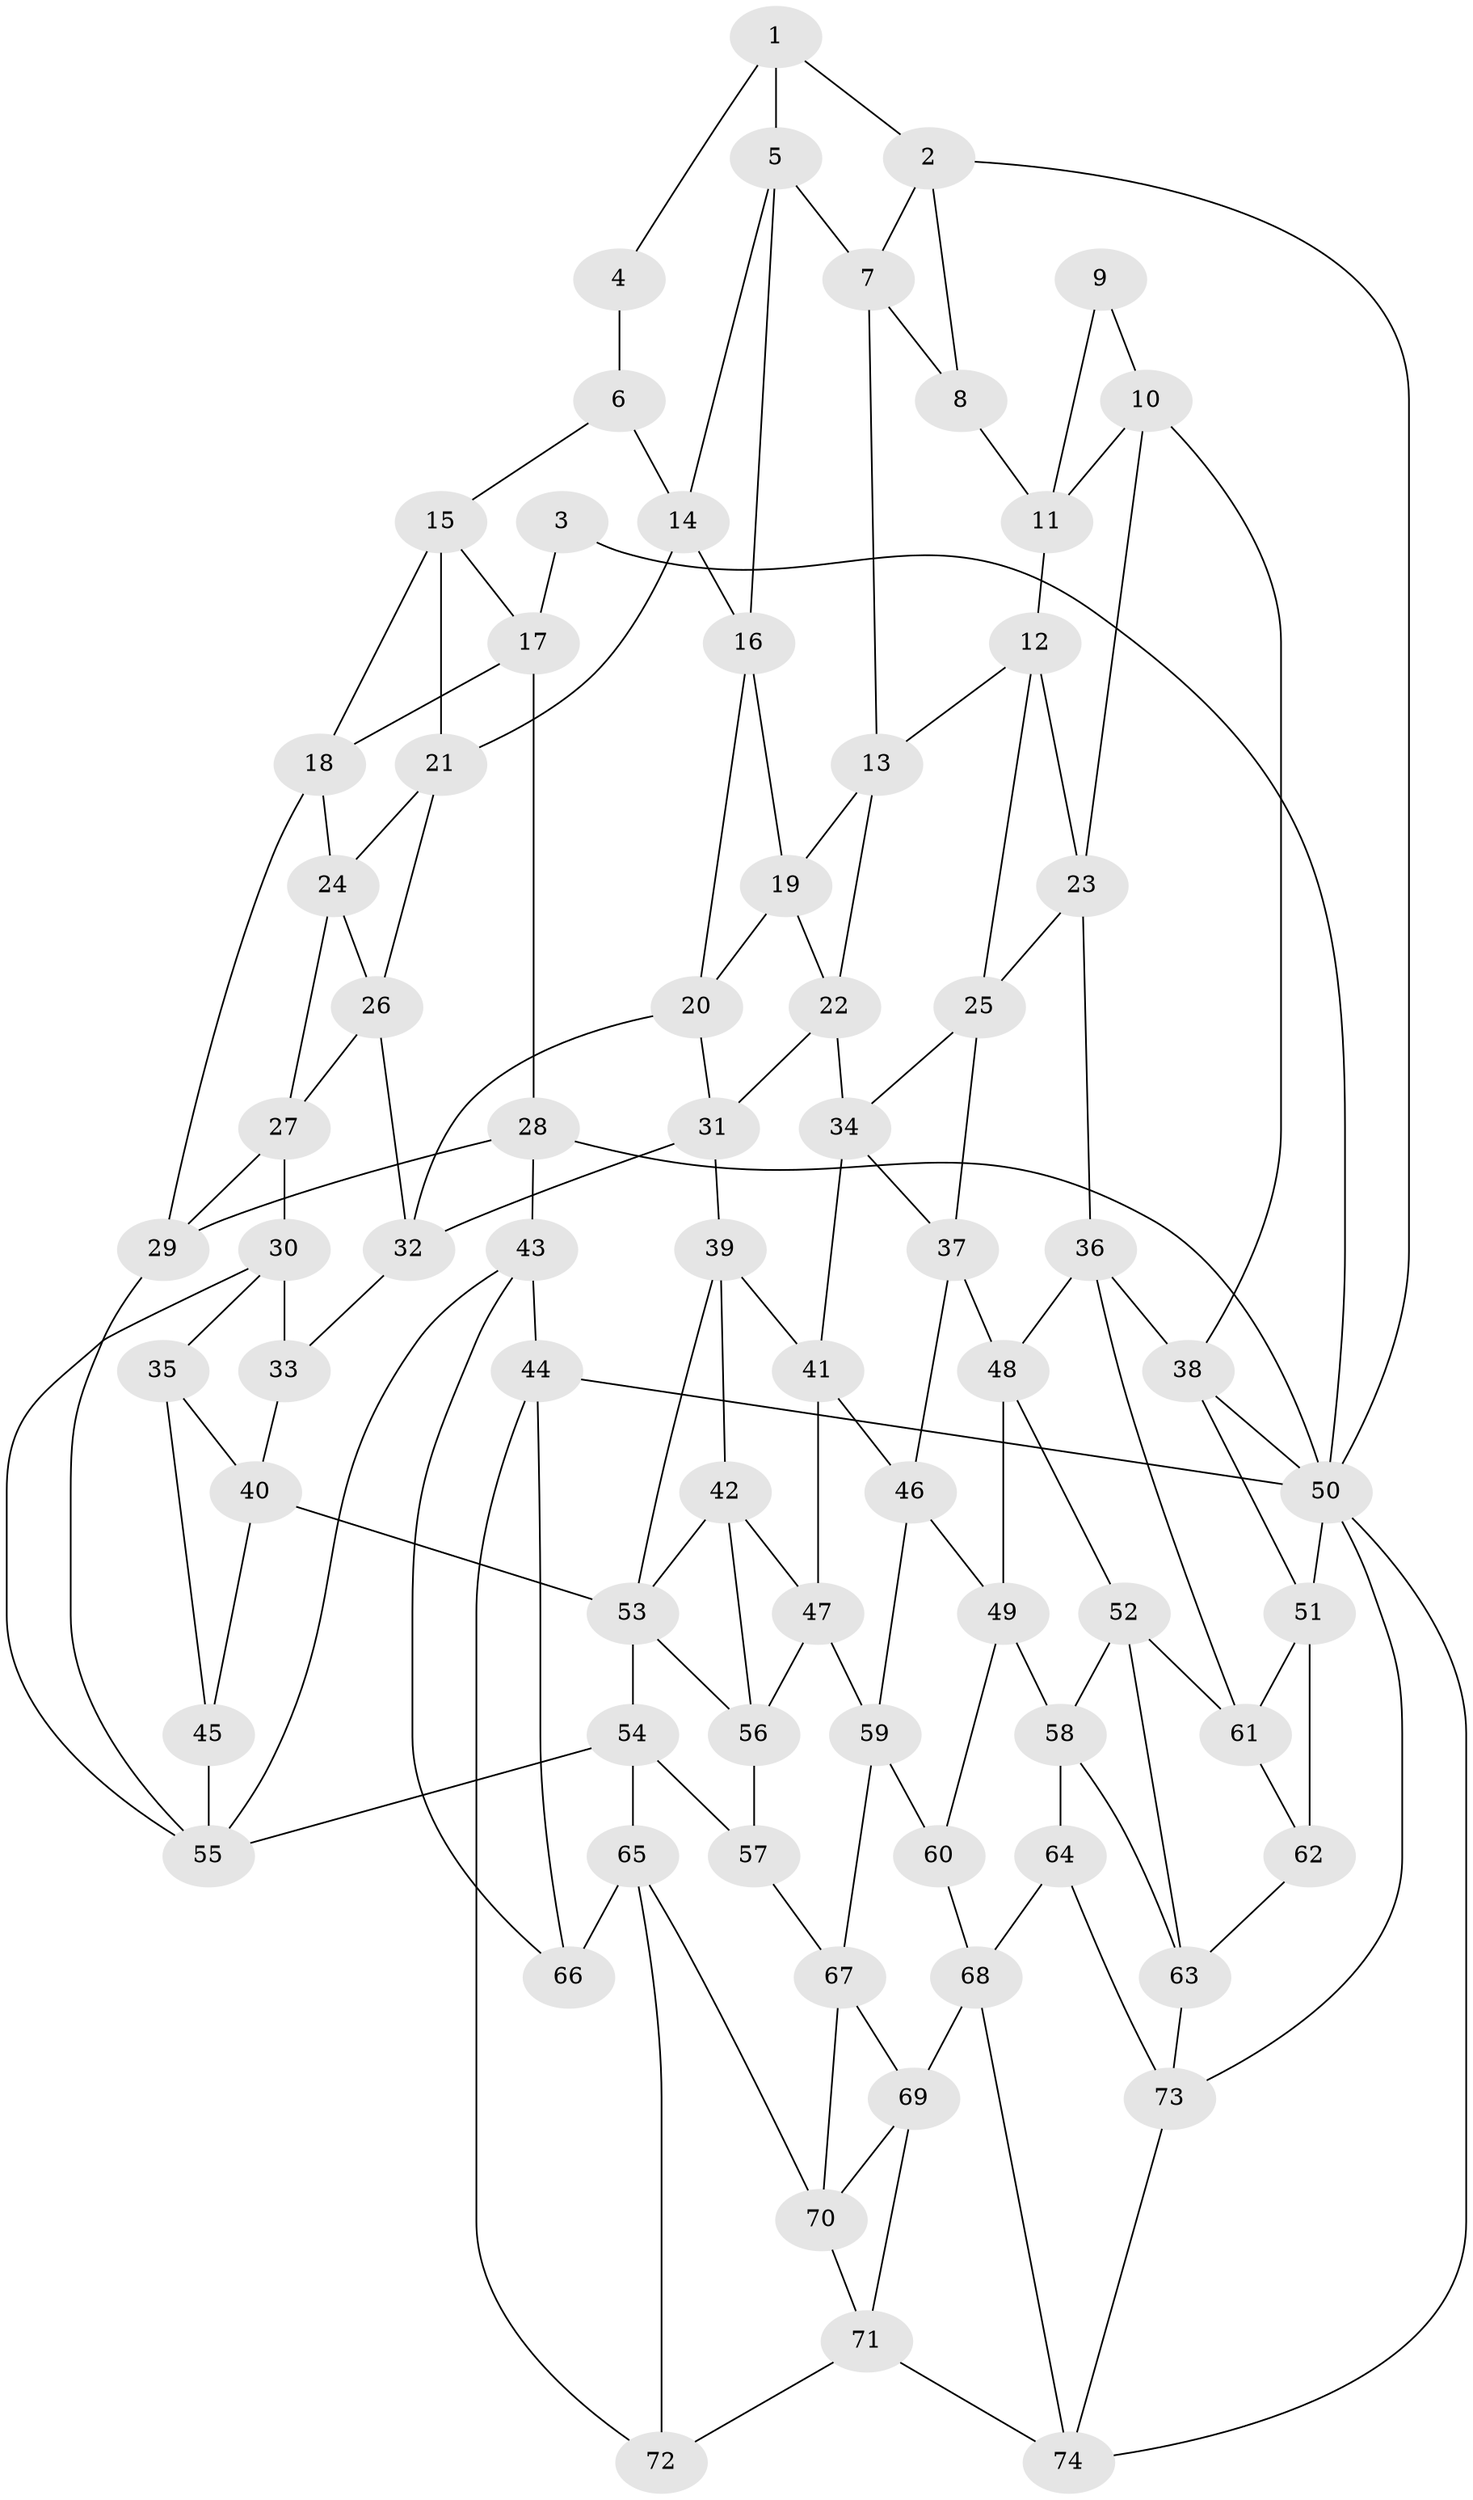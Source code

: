 // original degree distribution, {3: 0.02027027027027027, 5: 0.5608108108108109, 4: 0.20945945945945946, 6: 0.20945945945945946}
// Generated by graph-tools (version 1.1) at 2025/51/03/09/25 03:51:04]
// undirected, 74 vertices, 142 edges
graph export_dot {
graph [start="1"]
  node [color=gray90,style=filled];
  1;
  2;
  3;
  4;
  5;
  6;
  7;
  8;
  9;
  10;
  11;
  12;
  13;
  14;
  15;
  16;
  17;
  18;
  19;
  20;
  21;
  22;
  23;
  24;
  25;
  26;
  27;
  28;
  29;
  30;
  31;
  32;
  33;
  34;
  35;
  36;
  37;
  38;
  39;
  40;
  41;
  42;
  43;
  44;
  45;
  46;
  47;
  48;
  49;
  50;
  51;
  52;
  53;
  54;
  55;
  56;
  57;
  58;
  59;
  60;
  61;
  62;
  63;
  64;
  65;
  66;
  67;
  68;
  69;
  70;
  71;
  72;
  73;
  74;
  1 -- 2 [weight=1.0];
  1 -- 4 [weight=1.0];
  1 -- 5 [weight=1.0];
  2 -- 7 [weight=1.0];
  2 -- 8 [weight=1.0];
  2 -- 50 [weight=1.0];
  3 -- 17 [weight=1.0];
  3 -- 50 [weight=1.0];
  4 -- 6 [weight=2.0];
  5 -- 7 [weight=1.0];
  5 -- 14 [weight=1.0];
  5 -- 16 [weight=1.0];
  6 -- 14 [weight=1.0];
  6 -- 15 [weight=1.0];
  7 -- 8 [weight=1.0];
  7 -- 13 [weight=1.0];
  8 -- 11 [weight=1.0];
  9 -- 10 [weight=1.0];
  9 -- 11 [weight=1.0];
  10 -- 11 [weight=1.0];
  10 -- 23 [weight=1.0];
  10 -- 38 [weight=1.0];
  11 -- 12 [weight=1.0];
  12 -- 13 [weight=1.0];
  12 -- 23 [weight=1.0];
  12 -- 25 [weight=1.0];
  13 -- 19 [weight=1.0];
  13 -- 22 [weight=1.0];
  14 -- 16 [weight=1.0];
  14 -- 21 [weight=1.0];
  15 -- 17 [weight=1.0];
  15 -- 18 [weight=1.0];
  15 -- 21 [weight=1.0];
  16 -- 19 [weight=1.0];
  16 -- 20 [weight=1.0];
  17 -- 18 [weight=1.0];
  17 -- 28 [weight=1.0];
  18 -- 24 [weight=1.0];
  18 -- 29 [weight=1.0];
  19 -- 20 [weight=1.0];
  19 -- 22 [weight=1.0];
  20 -- 31 [weight=1.0];
  20 -- 32 [weight=1.0];
  21 -- 24 [weight=1.0];
  21 -- 26 [weight=1.0];
  22 -- 31 [weight=1.0];
  22 -- 34 [weight=1.0];
  23 -- 25 [weight=1.0];
  23 -- 36 [weight=1.0];
  24 -- 26 [weight=1.0];
  24 -- 27 [weight=1.0];
  25 -- 34 [weight=1.0];
  25 -- 37 [weight=1.0];
  26 -- 27 [weight=1.0];
  26 -- 32 [weight=1.0];
  27 -- 29 [weight=1.0];
  27 -- 30 [weight=1.0];
  28 -- 29 [weight=1.0];
  28 -- 43 [weight=1.0];
  28 -- 50 [weight=1.0];
  29 -- 55 [weight=1.0];
  30 -- 33 [weight=1.0];
  30 -- 35 [weight=1.0];
  30 -- 55 [weight=1.0];
  31 -- 32 [weight=1.0];
  31 -- 39 [weight=1.0];
  32 -- 33 [weight=1.0];
  33 -- 40 [weight=1.0];
  34 -- 37 [weight=1.0];
  34 -- 41 [weight=1.0];
  35 -- 40 [weight=1.0];
  35 -- 45 [weight=1.0];
  36 -- 38 [weight=1.0];
  36 -- 48 [weight=1.0];
  36 -- 61 [weight=1.0];
  37 -- 46 [weight=1.0];
  37 -- 48 [weight=1.0];
  38 -- 50 [weight=1.0];
  38 -- 51 [weight=1.0];
  39 -- 41 [weight=1.0];
  39 -- 42 [weight=1.0];
  39 -- 53 [weight=1.0];
  40 -- 45 [weight=1.0];
  40 -- 53 [weight=1.0];
  41 -- 46 [weight=1.0];
  41 -- 47 [weight=1.0];
  42 -- 47 [weight=1.0];
  42 -- 53 [weight=1.0];
  42 -- 56 [weight=1.0];
  43 -- 44 [weight=1.0];
  43 -- 55 [weight=1.0];
  43 -- 66 [weight=1.0];
  44 -- 50 [weight=1.0];
  44 -- 66 [weight=1.0];
  44 -- 72 [weight=1.0];
  45 -- 55 [weight=2.0];
  46 -- 49 [weight=1.0];
  46 -- 59 [weight=1.0];
  47 -- 56 [weight=1.0];
  47 -- 59 [weight=1.0];
  48 -- 49 [weight=1.0];
  48 -- 52 [weight=1.0];
  49 -- 58 [weight=1.0];
  49 -- 60 [weight=1.0];
  50 -- 51 [weight=1.0];
  50 -- 73 [weight=1.0];
  50 -- 74 [weight=1.0];
  51 -- 61 [weight=1.0];
  51 -- 62 [weight=1.0];
  52 -- 58 [weight=1.0];
  52 -- 61 [weight=1.0];
  52 -- 63 [weight=1.0];
  53 -- 54 [weight=1.0];
  53 -- 56 [weight=1.0];
  54 -- 55 [weight=1.0];
  54 -- 57 [weight=1.0];
  54 -- 65 [weight=1.0];
  56 -- 57 [weight=1.0];
  57 -- 67 [weight=1.0];
  58 -- 63 [weight=1.0];
  58 -- 64 [weight=1.0];
  59 -- 60 [weight=1.0];
  59 -- 67 [weight=1.0];
  60 -- 68 [weight=1.0];
  61 -- 62 [weight=1.0];
  62 -- 63 [weight=1.0];
  63 -- 73 [weight=1.0];
  64 -- 68 [weight=1.0];
  64 -- 73 [weight=1.0];
  65 -- 66 [weight=1.0];
  65 -- 70 [weight=1.0];
  65 -- 72 [weight=1.0];
  67 -- 69 [weight=1.0];
  67 -- 70 [weight=1.0];
  68 -- 69 [weight=1.0];
  68 -- 74 [weight=1.0];
  69 -- 70 [weight=1.0];
  69 -- 71 [weight=1.0];
  70 -- 71 [weight=1.0];
  71 -- 72 [weight=1.0];
  71 -- 74 [weight=1.0];
  73 -- 74 [weight=1.0];
}
